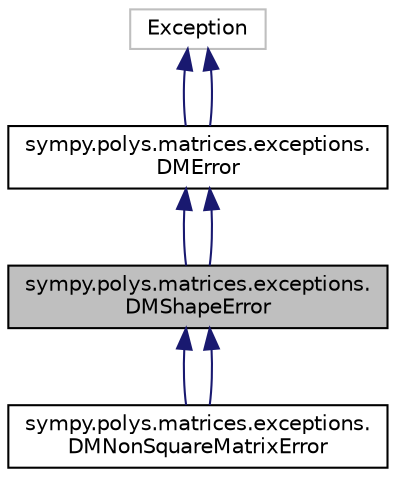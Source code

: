 digraph "sympy.polys.matrices.exceptions.DMShapeError"
{
 // LATEX_PDF_SIZE
  edge [fontname="Helvetica",fontsize="10",labelfontname="Helvetica",labelfontsize="10"];
  node [fontname="Helvetica",fontsize="10",shape=record];
  Node1 [label="sympy.polys.matrices.exceptions.\lDMShapeError",height=0.2,width=0.4,color="black", fillcolor="grey75", style="filled", fontcolor="black",tooltip=" "];
  Node2 -> Node1 [dir="back",color="midnightblue",fontsize="10",style="solid",fontname="Helvetica"];
  Node2 [label="sympy.polys.matrices.exceptions.\lDMError",height=0.2,width=0.4,color="black", fillcolor="white", style="filled",URL="$classsympy_1_1polys_1_1matrices_1_1exceptions_1_1DMError.html",tooltip=" "];
  Node3 -> Node2 [dir="back",color="midnightblue",fontsize="10",style="solid",fontname="Helvetica"];
  Node3 [label="Exception",height=0.2,width=0.4,color="grey75", fillcolor="white", style="filled",tooltip=" "];
  Node3 -> Node2 [dir="back",color="midnightblue",fontsize="10",style="solid",fontname="Helvetica"];
  Node2 -> Node1 [dir="back",color="midnightblue",fontsize="10",style="solid",fontname="Helvetica"];
  Node1 -> Node4 [dir="back",color="midnightblue",fontsize="10",style="solid",fontname="Helvetica"];
  Node4 [label="sympy.polys.matrices.exceptions.\lDMNonSquareMatrixError",height=0.2,width=0.4,color="black", fillcolor="white", style="filled",URL="$classsympy_1_1polys_1_1matrices_1_1exceptions_1_1DMNonSquareMatrixError.html",tooltip=" "];
  Node1 -> Node4 [dir="back",color="midnightblue",fontsize="10",style="solid",fontname="Helvetica"];
}
